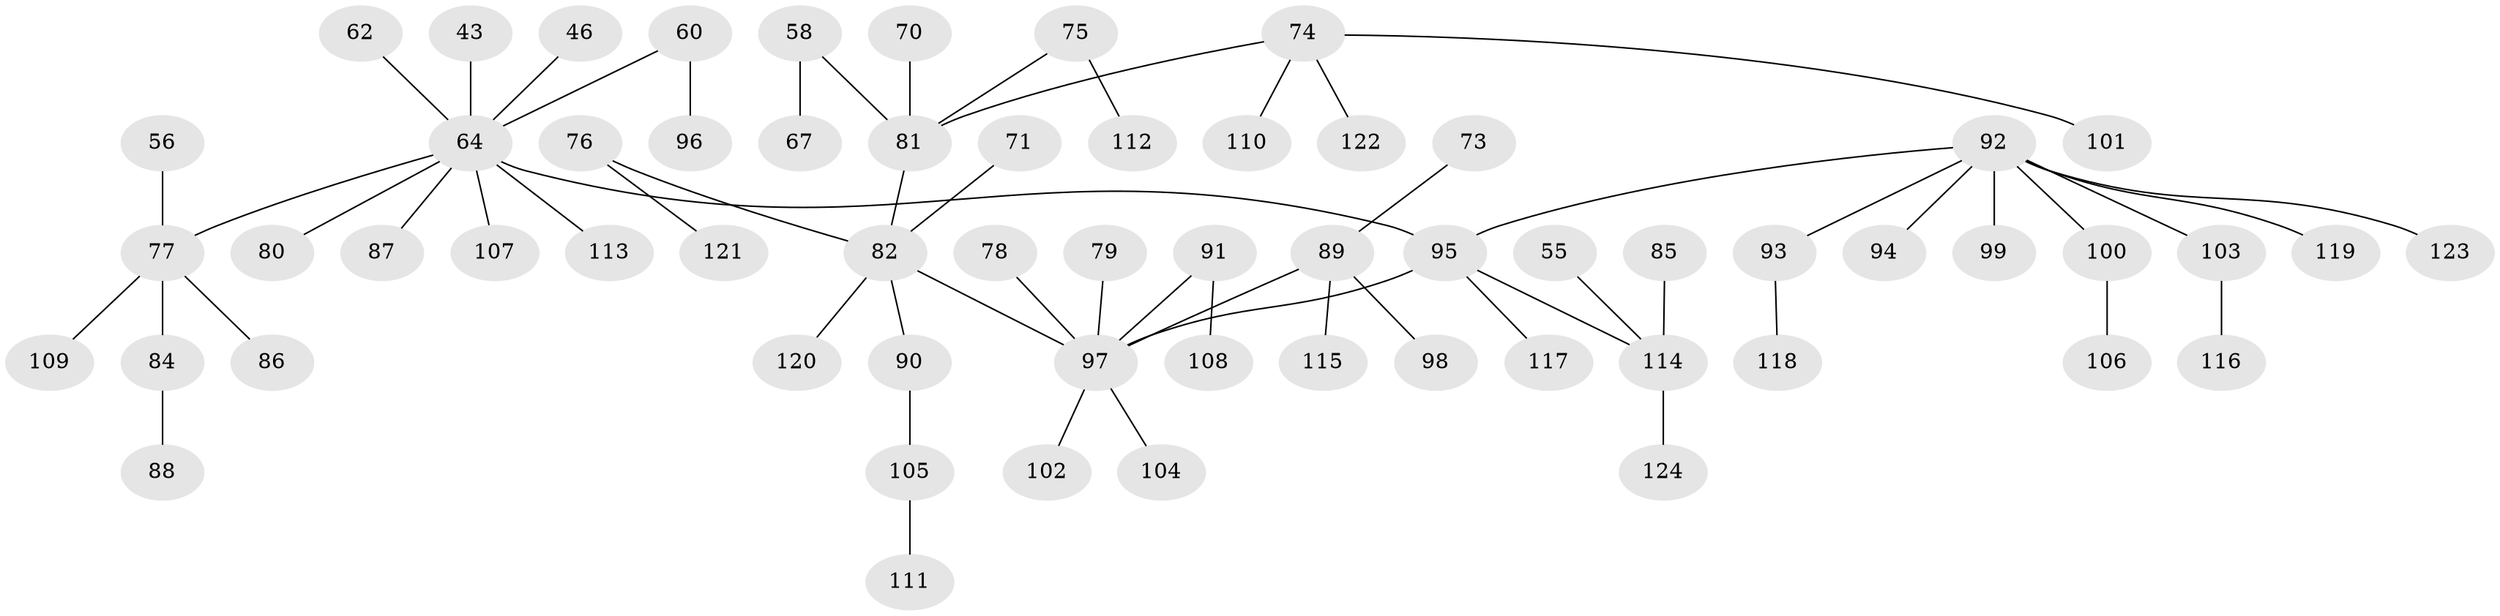 // original degree distribution, {5: 0.08064516129032258, 4: 0.06451612903225806, 2: 0.22580645161290322, 6: 0.016129032258064516, 1: 0.532258064516129, 3: 0.08064516129032258}
// Generated by graph-tools (version 1.1) at 2025/52/03/09/25 04:52:54]
// undirected, 62 vertices, 61 edges
graph export_dot {
graph [start="1"]
  node [color=gray90,style=filled];
  43;
  46;
  55;
  56;
  58;
  60;
  62;
  64 [super="+18+9+33+63+22+50+32+38"];
  67;
  70;
  71;
  73;
  74;
  75;
  76;
  77 [super="+65"];
  78;
  79;
  80;
  81 [super="+42+40+52+54"];
  82 [super="+4+51+41+61+59+69"];
  84;
  85;
  86;
  87;
  88;
  89 [super="+47"];
  90;
  91;
  92 [super="+49+66+83"];
  93 [super="+37"];
  94;
  95 [super="+72"];
  96;
  97 [super="+16+19+35+29+57+68"];
  98;
  99;
  100;
  101;
  102;
  103;
  104;
  105;
  106;
  107;
  108;
  109;
  110;
  111;
  112;
  113;
  114 [super="+45+53"];
  115;
  116;
  117;
  118;
  119;
  120;
  121;
  122;
  123;
  124;
  43 -- 64;
  46 -- 64;
  55 -- 114;
  56 -- 77;
  58 -- 67;
  58 -- 81;
  60 -- 96;
  60 -- 64;
  62 -- 64;
  64 -- 113;
  64 -- 80;
  64 -- 87;
  64 -- 77;
  64 -- 107;
  64 -- 95;
  70 -- 81;
  71 -- 82;
  73 -- 89;
  74 -- 101;
  74 -- 110;
  74 -- 122;
  74 -- 81;
  75 -- 112;
  75 -- 81;
  76 -- 121;
  76 -- 82;
  77 -- 86;
  77 -- 84;
  77 -- 109;
  78 -- 97;
  79 -- 97;
  81 -- 82;
  82 -- 90;
  82 -- 97;
  82 -- 120;
  84 -- 88;
  85 -- 114;
  89 -- 97;
  89 -- 98;
  89 -- 115;
  90 -- 105;
  91 -- 108;
  91 -- 97;
  92 -- 94;
  92 -- 103;
  92 -- 99;
  92 -- 119;
  92 -- 93;
  92 -- 123;
  92 -- 100;
  92 -- 95;
  93 -- 118;
  95 -- 117;
  95 -- 97;
  95 -- 114;
  97 -- 104;
  97 -- 102;
  100 -- 106;
  103 -- 116;
  105 -- 111;
  114 -- 124;
}
